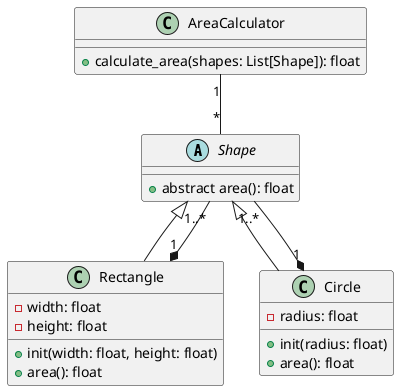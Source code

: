 @startuml

abstract class Shape {
    +abstract area(): float
}

class Rectangle {
    -width: float
    -height: float
    +init(width: float, height: float)
    +area(): float
}

class Circle {
    -radius: float
    +init(radius: float)
    +area(): float
}

class AreaCalculator {
    +calculate_area(shapes: List[Shape]): float
}

Shape <|-- Rectangle
Shape <|-- Circle

Rectangle "1" *-- "1..*" Shape
Circle "1" *-- "1..*" Shape
AreaCalculator "1" -- "*" Shape

@enduml